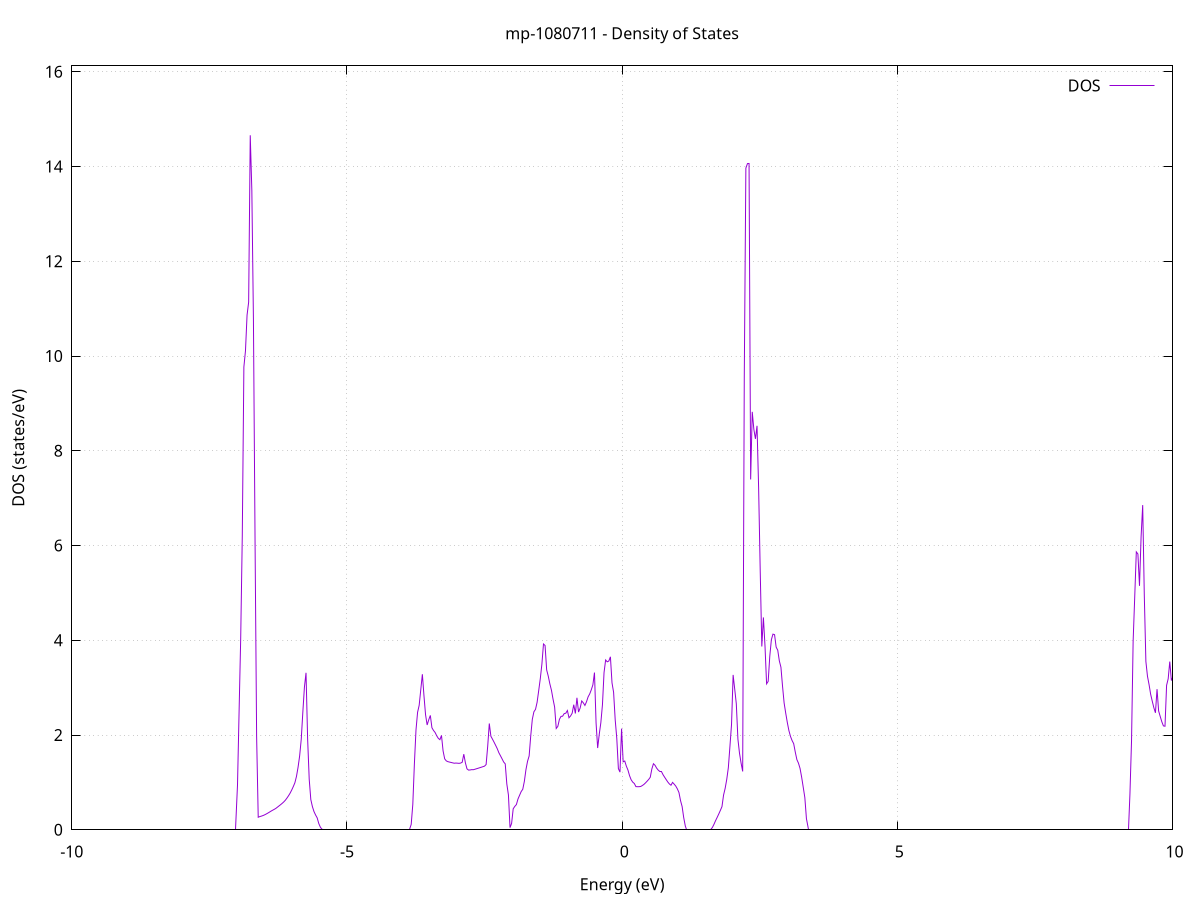 set title 'mp-1080711 - Density of States'
set xlabel 'Energy (eV)'
set ylabel 'DOS (states/eV)'
set grid
set xrange [-10:10]
set yrange [0:16.126]
set xzeroaxis lt -1
set terminal png size 800,600
set output 'mp-1080711_dos_gnuplot.png'
plot '-' using 1:2 with lines title 'DOS'
-25.521300 0.000000
-25.492400 0.000000
-25.463400 0.000000
-25.434500 0.000000
-25.405500 0.000000
-25.376600 0.000000
-25.347600 0.000000
-25.318600 0.000000
-25.289700 0.000000
-25.260700 0.000000
-25.231800 0.000000
-25.202800 0.000000
-25.173900 0.000000
-25.144900 0.000000
-25.115900 0.000000
-25.087000 0.000000
-25.058000 0.000000
-25.029100 0.000000
-25.000100 0.000000
-24.971200 0.000000
-24.942200 0.000000
-24.913200 0.000000
-24.884300 0.000000
-24.855300 0.000000
-24.826400 0.000000
-24.797400 0.000000
-24.768500 0.000000
-24.739500 0.000000
-24.710600 0.000000
-24.681600 0.000000
-24.652600 0.000000
-24.623700 0.000000
-24.594700 0.000000
-24.565800 0.000000
-24.536800 0.000000
-24.507900 0.000000
-24.478900 0.000000
-24.449900 0.000000
-24.421000 0.000000
-24.392000 0.000000
-24.363100 0.000000
-24.334100 0.000000
-24.305200 0.000000
-24.276200 0.000000
-24.247200 0.000000
-24.218300 0.000000
-24.189300 0.000000
-24.160400 0.000000
-24.131400 0.000000
-24.102500 0.000000
-24.073500 0.000000
-24.044500 0.000000
-24.015600 0.000000
-23.986600 0.000000
-23.957700 0.000000
-23.928700 0.000000
-23.899800 0.000000
-23.870800 0.000000
-23.841900 0.000000
-23.812900 0.000000
-23.783900 0.000000
-23.755000 0.000000
-23.726000 0.000000
-23.697100 0.000000
-23.668100 0.000000
-23.639200 0.000000
-23.610200 0.000000
-23.581200 0.000000
-23.552300 0.000000
-23.523300 0.000000
-23.494400 0.000000
-23.465400 0.000000
-23.436500 0.000000
-23.407500 0.000000
-23.378500 0.000000
-23.349600 0.000000
-23.320600 0.000000
-23.291700 0.000000
-23.262700 0.000000
-23.233800 0.000000
-23.204800 0.000000
-23.175800 0.000000
-23.146900 0.000000
-23.117900 0.000000
-23.089000 0.000000
-23.060000 0.000000
-23.031100 0.000000
-23.002100 0.000000
-22.973200 0.000000
-22.944200 0.000000
-22.915200 0.000000
-22.886300 0.634100
-22.857300 2.677400
-22.828400 5.682100
-22.799400 19.821500
-22.770500 5.798100
-22.741500 0.000000
-22.712500 0.000000
-22.683600 0.000000
-22.654600 0.000000
-22.625700 0.000000
-22.596700 0.000000
-22.567800 0.000000
-22.538800 0.000000
-22.509800 0.000000
-22.480900 0.000000
-22.451900 0.000000
-22.423000 0.000000
-22.394000 0.000000
-22.365100 0.000000
-22.336100 0.000000
-22.307100 0.000000
-22.278200 0.000000
-22.249200 0.000000
-22.220300 0.000000
-22.191300 0.000000
-22.162400 0.000000
-22.133400 0.000000
-22.104400 0.000000
-22.075500 0.000000
-22.046500 0.000000
-22.017600 0.000000
-21.988600 0.000000
-21.959700 0.000000
-21.930700 0.000000
-21.901800 0.000000
-21.872800 0.000000
-21.843800 0.000000
-21.814900 0.000000
-21.785900 0.000000
-21.757000 0.000000
-21.728000 0.000000
-21.699100 0.000000
-21.670100 0.000000
-21.641100 0.000000
-21.612200 0.000000
-21.583200 0.000000
-21.554300 0.000000
-21.525300 0.000000
-21.496400 0.000000
-21.467400 0.000000
-21.438400 0.000000
-21.409500 0.000000
-21.380500 0.000000
-21.351600 0.000000
-21.322600 0.000000
-21.293700 0.000000
-21.264700 0.000000
-21.235700 0.000000
-21.206800 0.000000
-21.177800 0.000000
-21.148900 0.000000
-21.119900 0.000000
-21.091000 0.000000
-21.062000 0.000000
-21.033100 0.000000
-21.004100 0.000000
-20.975100 0.000000
-20.946200 0.000000
-20.917200 0.000000
-20.888300 0.000000
-20.859300 0.000000
-20.830400 0.000000
-20.801400 0.000000
-20.772400 0.000000
-20.743500 0.000000
-20.714500 0.000000
-20.685600 0.000000
-20.656600 0.000000
-20.627700 0.000000
-20.598700 0.000000
-20.569700 0.000000
-20.540800 0.000000
-20.511800 0.000000
-20.482900 0.000000
-20.453900 0.000000
-20.425000 0.000000
-20.396000 0.000000
-20.367000 0.000000
-20.338100 0.000000
-20.309100 0.000000
-20.280200 0.000000
-20.251200 0.000000
-20.222300 0.000000
-20.193300 0.000000
-20.164400 0.000000
-20.135400 0.000000
-20.106400 0.000000
-20.077500 0.000000
-20.048500 0.000000
-20.019600 0.000000
-19.990600 0.000000
-19.961700 0.000000
-19.932700 0.000000
-19.903700 0.000000
-19.874800 0.000000
-19.845800 0.000000
-19.816900 0.000000
-19.787900 0.000000
-19.759000 0.000000
-19.730000 0.000000
-19.701000 0.000000
-19.672100 0.000000
-19.643100 0.000000
-19.614200 0.000000
-19.585200 0.000000
-19.556300 0.000000
-19.527300 0.000000
-19.498300 0.000000
-19.469400 0.000000
-19.440400 0.000000
-19.411500 0.000000
-19.382500 0.000000
-19.353600 0.000000
-19.324600 0.000000
-19.295600 0.000000
-19.266700 0.000000
-19.237700 0.000000
-19.208800 0.000000
-19.179800 0.000000
-19.150900 0.000000
-19.121900 0.000000
-19.093000 0.000000
-19.064000 0.000000
-19.035000 0.000000
-19.006100 0.000000
-18.977100 4.770000
-18.948200 21.086800
-18.919200 8.228800
-18.890300 12.491200
-18.861300 16.373700
-18.832300 20.002800
-18.803400 20.013600
-18.774400 0.000000
-18.745500 0.000000
-18.716500 0.000000
-18.687600 0.000000
-18.658600 0.000000
-18.629600 0.000000
-18.600700 0.000000
-18.571700 0.000000
-18.542800 0.000000
-18.513800 0.000000
-18.484900 0.000000
-18.455900 0.000000
-18.426900 0.000000
-18.398000 0.000000
-18.369000 0.000000
-18.340100 0.000000
-18.311100 0.000000
-18.282200 0.000000
-18.253200 0.000000
-18.224300 0.000000
-18.195300 0.000000
-18.166300 0.000000
-18.137400 0.000000
-18.108400 0.000000
-18.079500 0.000000
-18.050500 0.000000
-18.021600 0.000000
-17.992600 0.000000
-17.963600 0.000000
-17.934700 0.000000
-17.905700 0.000000
-17.876800 0.000000
-17.847800 0.000000
-17.818900 0.000000
-17.789900 0.000000
-17.760900 0.000000
-17.732000 0.000000
-17.703000 0.000000
-17.674100 0.000000
-17.645100 0.000000
-17.616200 0.000000
-17.587200 0.000000
-17.558200 0.000000
-17.529300 0.000000
-17.500300 0.000000
-17.471400 0.000000
-17.442400 0.000000
-17.413500 0.000000
-17.384500 0.000000
-17.355600 0.000000
-17.326600 0.000000
-17.297600 0.000000
-17.268700 0.000000
-17.239700 0.000000
-17.210800 0.000000
-17.181800 0.000000
-17.152900 0.000000
-17.123900 0.000000
-17.094900 0.000000
-17.066000 0.000000
-17.037000 0.000000
-17.008100 0.000000
-16.979100 0.000000
-16.950200 0.000000
-16.921200 0.000000
-16.892200 0.000000
-16.863300 0.000000
-16.834300 0.000000
-16.805400 0.000000
-16.776400 0.000000
-16.747500 0.000000
-16.718500 0.000000
-16.689500 0.000000
-16.660600 0.000000
-16.631600 0.000000
-16.602700 0.000000
-16.573700 0.000000
-16.544800 0.000000
-16.515800 0.000000
-16.486800 0.000000
-16.457900 0.000000
-16.428900 0.000000
-16.400000 0.000000
-16.371000 0.000000
-16.342100 0.000000
-16.313100 0.000000
-16.284200 0.000000
-16.255200 0.000000
-16.226200 0.000000
-16.197300 0.000000
-16.168300 0.000000
-16.139400 0.000000
-16.110400 0.000000
-16.081500 0.000000
-16.052500 0.000000
-16.023500 0.000000
-15.994600 0.000000
-15.965600 0.000000
-15.936700 0.000000
-15.907700 0.000000
-15.878800 0.000000
-15.849800 0.000000
-15.820800 0.000000
-15.791900 0.000000
-15.762900 0.000000
-15.734000 0.000000
-15.705000 0.000000
-15.676100 0.000000
-15.647100 0.000000
-15.618100 0.000000
-15.589200 0.000000
-15.560200 0.000000
-15.531300 0.000000
-15.502300 0.000000
-15.473400 0.000000
-15.444400 0.000000
-15.415500 0.000000
-15.386500 0.000000
-15.357500 0.000000
-15.328600 0.000000
-15.299600 0.000000
-15.270700 0.000000
-15.241700 0.000000
-15.212800 0.000000
-15.183800 0.000000
-15.154800 0.000000
-15.125900 0.000000
-15.096900 0.000000
-15.068000 0.000000
-15.039000 0.000000
-15.010100 0.000000
-14.981100 0.000000
-14.952100 0.000000
-14.923200 0.000000
-14.894200 0.000000
-14.865300 0.000000
-14.836300 0.000000
-14.807400 0.000000
-14.778400 0.000000
-14.749400 0.000000
-14.720500 0.000000
-14.691500 0.000000
-14.662600 0.000000
-14.633600 0.000000
-14.604700 0.000000
-14.575700 0.000000
-14.546800 0.000000
-14.517800 0.000000
-14.488800 0.000000
-14.459900 0.000000
-14.430900 0.000000
-14.402000 0.000000
-14.373000 0.000000
-14.344100 0.197000
-14.315100 1.148200
-14.286100 1.845000
-14.257200 2.532100
-14.228200 3.503400
-14.199300 4.932900
-14.170300 7.164500
-14.141400 9.710400
-14.112400 6.039100
-14.083400 7.860500
-14.054500 11.950400
-14.025500 9.537300
-13.996600 0.000000
-13.967600 0.000000
-13.938700 0.000000
-13.909700 0.000000
-13.880700 0.000000
-13.851800 0.000000
-13.822800 0.000000
-13.793900 0.000000
-13.764900 0.000000
-13.736000 0.000000
-13.707000 0.000000
-13.678000 0.000000
-13.649100 0.000000
-13.620100 0.000000
-13.591200 0.000000
-13.562200 0.000000
-13.533300 0.000000
-13.504300 0.000000
-13.475400 0.000000
-13.446400 0.000000
-13.417400 0.000000
-13.388500 0.000000
-13.359500 0.000000
-13.330600 0.000000
-13.301600 0.000000
-13.272700 0.000000
-13.243700 0.000000
-13.214700 0.000000
-13.185800 0.000000
-13.156800 0.000000
-13.127900 0.000000
-13.098900 0.000000
-13.070000 0.000000
-13.041000 0.000000
-13.012000 0.000000
-12.983100 0.000000
-12.954100 0.000000
-12.925200 0.000000
-12.896200 0.000000
-12.867300 0.000000
-12.838300 0.000000
-12.809300 0.000000
-12.780400 0.000000
-12.751400 0.000000
-12.722500 0.000000
-12.693500 0.000000
-12.664600 0.000000
-12.635600 0.000000
-12.606700 0.000000
-12.577700 0.000000
-12.548700 0.000000
-12.519800 0.000000
-12.490800 0.000000
-12.461900 0.000000
-12.432900 0.000000
-12.404000 0.000000
-12.375000 0.000000
-12.346000 0.000000
-12.317100 0.000000
-12.288100 0.000000
-12.259200 0.000000
-12.230200 0.000000
-12.201300 0.000000
-12.172300 0.000000
-12.143300 0.000000
-12.114400 0.000000
-12.085400 0.000000
-12.056500 0.000000
-12.027500 0.000000
-11.998600 0.000000
-11.969600 0.000000
-11.940600 0.000000
-11.911700 0.000000
-11.882700 0.000000
-11.853800 0.000000
-11.824800 0.000000
-11.795900 0.000000
-11.766900 0.000000
-11.738000 0.000000
-11.709000 0.000000
-11.680000 0.000000
-11.651100 0.000000
-11.622100 0.000000
-11.593200 0.000000
-11.564200 0.000000
-11.535300 0.000000
-11.506300 0.000000
-11.477300 0.000000
-11.448400 0.000000
-11.419400 0.000000
-11.390500 0.000000
-11.361500 2.386700
-11.332600 7.045300
-11.303600 8.568600
-11.274600 5.740100
-11.245700 4.006200
-11.216700 7.528800
-11.187800 9.254000
-11.158800 11.065800
-11.129900 10.073700
-11.100900 14.833700
-11.071900 12.538100
-11.043000 6.369600
-11.014000 3.242500
-10.985100 0.000000
-10.956100 0.000000
-10.927200 0.000000
-10.898200 0.000000
-10.869200 0.000000
-10.840300 0.000000
-10.811300 0.000000
-10.782400 0.000000
-10.753400 0.000000
-10.724500 0.000000
-10.695500 0.000000
-10.666600 0.000000
-10.637600 0.000000
-10.608600 0.000000
-10.579700 0.000000
-10.550700 0.000000
-10.521800 0.000000
-10.492800 0.000000
-10.463900 0.000000
-10.434900 0.000000
-10.405900 0.000000
-10.377000 0.000000
-10.348000 0.000000
-10.319100 0.000000
-10.290100 0.000000
-10.261200 0.000000
-10.232200 0.000000
-10.203200 0.000000
-10.174300 0.000000
-10.145300 0.000000
-10.116400 0.000000
-10.087400 0.000000
-10.058500 0.000000
-10.029500 0.000000
-10.000500 0.000000
-9.971600 0.000000
-9.942600 0.000000
-9.913700 0.000000
-9.884700 0.000000
-9.855800 0.000000
-9.826800 0.000000
-9.797900 0.000000
-9.768900 0.000000
-9.739900 0.000000
-9.711000 0.000000
-9.682000 0.000000
-9.653100 0.000000
-9.624100 0.000000
-9.595200 0.000000
-9.566200 0.000000
-9.537200 0.000000
-9.508300 0.000000
-9.479300 0.000000
-9.450400 0.000000
-9.421400 0.000000
-9.392500 0.000000
-9.363500 0.000000
-9.334500 0.000000
-9.305600 0.000000
-9.276600 0.000000
-9.247700 0.000000
-9.218700 0.000000
-9.189800 0.000000
-9.160800 0.000000
-9.131800 0.000000
-9.102900 0.000000
-9.073900 0.000000
-9.045000 0.000000
-9.016000 0.000000
-8.987100 0.000000
-8.958100 0.000000
-8.929200 0.000000
-8.900200 0.000000
-8.871200 0.000000
-8.842300 0.000000
-8.813300 0.000000
-8.784400 0.000000
-8.755400 0.000000
-8.726500 0.000000
-8.697500 0.000000
-8.668500 0.000000
-8.639600 0.000000
-8.610600 0.000000
-8.581700 0.000000
-8.552700 0.000000
-8.523800 0.000000
-8.494800 0.000000
-8.465800 0.000000
-8.436900 0.000000
-8.407900 0.000000
-8.379000 0.000000
-8.350000 0.000000
-8.321100 0.000000
-8.292100 0.000000
-8.263100 0.000000
-8.234200 0.000000
-8.205200 0.000000
-8.176300 0.000000
-8.147300 0.000000
-8.118400 0.000000
-8.089400 0.000000
-8.060400 0.000000
-8.031500 0.000000
-8.002500 0.000000
-7.973600 0.000000
-7.944600 0.000000
-7.915700 0.000000
-7.886700 0.000000
-7.857800 0.000000
-7.828800 0.000000
-7.799800 0.000000
-7.770900 0.000000
-7.741900 0.000000
-7.713000 0.000000
-7.684000 0.000000
-7.655100 0.000000
-7.626100 0.000000
-7.597100 0.000000
-7.568200 0.000000
-7.539200 0.000000
-7.510300 0.000000
-7.481300 0.000000
-7.452400 0.000000
-7.423400 0.000000
-7.394400 0.000000
-7.365500 0.000000
-7.336500 0.000000
-7.307600 0.000000
-7.278600 0.000000
-7.249700 0.000000
-7.220700 0.000000
-7.191700 0.000000
-7.162800 0.000000
-7.133800 0.000000
-7.104900 0.000000
-7.075900 0.000000
-7.047000 0.000000
-7.018000 0.000000
-6.989100 0.944100
-6.960100 2.499900
-6.931100 4.035700
-6.902200 6.198400
-6.873200 9.768900
-6.844300 10.108200
-6.815300 10.864900
-6.786400 11.139100
-6.757400 14.660400
-6.728400 13.492000
-6.699500 10.765100
-6.670500 6.153700
-6.641600 1.965500
-6.612600 0.264600
-6.583700 0.278500
-6.554700 0.288400
-6.525700 0.300300
-6.496800 0.315000
-6.467800 0.332600
-6.438900 0.351500
-6.409900 0.371700
-6.381000 0.392600
-6.352000 0.412000
-6.323000 0.430200
-6.294100 0.450000
-6.265100 0.476000
-6.236200 0.502400
-6.207200 0.528800
-6.178300 0.556900
-6.149300 0.587300
-6.120400 0.623100
-6.091400 0.667700
-6.062400 0.717200
-6.033500 0.772200
-6.004500 0.838300
-5.975600 0.911300
-5.946600 0.991600
-5.917700 1.126200
-5.888700 1.318700
-5.859700 1.560900
-5.830800 1.912600
-5.801800 2.485800
-5.772900 3.014400
-5.743900 3.313800
-5.715000 1.924900
-5.686000 1.066000
-5.657000 0.637900
-5.628100 0.489400
-5.599100 0.383700
-5.570200 0.312100
-5.541200 0.251100
-5.512300 0.132200
-5.483300 0.054700
-5.454300 0.010800
-5.425400 0.000000
-5.396400 0.000000
-5.367500 0.000000
-5.338500 0.000000
-5.309600 0.000000
-5.280600 0.000000
-5.251600 0.000000
-5.222700 0.000000
-5.193700 0.000000
-5.164800 0.000000
-5.135800 0.000000
-5.106900 0.000000
-5.077900 0.000000
-5.049000 0.000000
-5.020000 0.000000
-4.991000 0.000000
-4.962100 0.000000
-4.933100 0.000000
-4.904200 0.000000
-4.875200 0.000000
-4.846300 0.000000
-4.817300 0.000000
-4.788300 0.000000
-4.759400 0.000000
-4.730400 0.000000
-4.701500 0.000000
-4.672500 0.000000
-4.643600 0.000000
-4.614600 0.000000
-4.585600 0.000000
-4.556700 0.000000
-4.527700 0.000000
-4.498800 0.000000
-4.469800 0.000000
-4.440900 0.000000
-4.411900 0.000000
-4.382900 0.000000
-4.354000 0.000000
-4.325000 0.000000
-4.296100 0.000000
-4.267100 0.000000
-4.238200 0.000000
-4.209200 0.000000
-4.180300 0.000000
-4.151300 0.000000
-4.122300 0.000000
-4.093400 0.000000
-4.064400 0.000000
-4.035500 0.000000
-4.006500 0.000000
-3.977600 0.000000
-3.948600 0.000000
-3.919600 0.000000
-3.890700 0.000000
-3.861700 0.000000
-3.832800 0.114400
-3.803800 0.535300
-3.774900 1.394200
-3.745900 2.105300
-3.716900 2.479600
-3.688000 2.628300
-3.659000 2.957000
-3.630100 3.283100
-3.601100 2.832300
-3.572200 2.429600
-3.543200 2.212300
-3.514200 2.322200
-3.485300 2.414500
-3.456300 2.153800
-3.427400 2.096100
-3.398400 2.053600
-3.369500 1.984700
-3.340500 1.930300
-3.311600 1.902400
-3.282600 1.991700
-3.253600 1.665300
-3.224700 1.498000
-3.195700 1.454600
-3.166800 1.438200
-3.137800 1.429500
-3.108900 1.421100
-3.079900 1.412900
-3.050900 1.405000
-3.022000 1.408400
-2.993000 1.406000
-2.964100 1.402300
-2.935100 1.407600
-2.906200 1.425100
-2.877200 1.596300
-2.848200 1.413700
-2.819300 1.286200
-2.790300 1.259500
-2.761400 1.262900
-2.732400 1.269300
-2.703500 1.267900
-2.674500 1.278100
-2.645500 1.288500
-2.616600 1.299000
-2.587600 1.309800
-2.558700 1.320700
-2.529700 1.331800
-2.500800 1.343100
-2.471800 1.376500
-2.442800 1.763700
-2.413900 2.243700
-2.384900 1.974800
-2.356000 1.912800
-2.327000 1.848300
-2.298100 1.781200
-2.269100 1.711500
-2.240200 1.626300
-2.211200 1.563200
-2.182200 1.498300
-2.153300 1.431400
-2.124300 1.391200
-2.095400 0.966400
-2.066400 0.734600
-2.037500 0.044900
-2.008500 0.133600
-1.979500 0.442800
-1.950600 0.493600
-1.921600 0.532200
-1.892700 0.649600
-1.863700 0.728200
-1.834800 0.805800
-1.805800 0.854900
-1.776800 1.022600
-1.747900 1.269100
-1.718900 1.445700
-1.690000 1.558100
-1.661000 1.981600
-1.632100 2.332800
-1.603100 2.491500
-1.574100 2.542000
-1.545200 2.691700
-1.516200 2.937800
-1.487300 3.190200
-1.458300 3.495000
-1.429400 3.921700
-1.400400 3.890300
-1.371500 3.374200
-1.342500 3.243200
-1.313500 3.080300
-1.284600 2.945700
-1.255600 2.757300
-1.226700 2.589800
-1.197700 2.138600
-1.168800 2.182100
-1.139800 2.330500
-1.110800 2.393400
-1.081900 2.397900
-1.052900 2.452400
-1.024000 2.460400
-0.995000 2.517500
-0.966100 2.364800
-0.937100 2.402500
-0.908100 2.461100
-0.879200 2.641100
-0.850200 2.455300
-0.821300 2.785800
-0.792300 2.485200
-0.763400 2.568800
-0.734400 2.719700
-0.705400 2.680000
-0.676500 2.624700
-0.647500 2.702200
-0.618600 2.806100
-0.589600 2.867700
-0.560700 2.955000
-0.531700 3.059700
-0.502800 3.318800
-0.473800 2.256300
-0.444800 1.725500
-0.415900 2.016300
-0.386900 2.262900
-0.358000 2.637800
-0.329000 3.317700
-0.300100 3.584400
-0.271100 3.545900
-0.242100 3.561800
-0.213200 3.651500
-0.184200 3.101900
-0.155300 2.902400
-0.126300 2.323700
-0.097400 1.929600
-0.068400 1.291000
-0.039400 1.217400
-0.010500 2.135600
0.018500 1.434400
0.047400 1.451300
0.076400 1.342600
0.105300 1.261600
0.134300 1.142600
0.163300 1.056600
0.192200 1.006000
0.221200 0.977000
0.250100 0.911300
0.279100 0.909200
0.308000 0.909700
0.337000 0.914100
0.366000 0.933600
0.394900 0.956900
0.423900 0.989000
0.452800 1.024400
0.481800 1.062500
0.510700 1.108300
0.539700 1.283300
0.568600 1.394300
0.597600 1.361500
0.626600 1.301600
0.655500 1.259600
0.684500 1.230800
0.713400 1.230700
0.742400 1.164000
0.771300 1.111000
0.800300 1.059300
0.829300 1.008500
0.858200 0.967300
0.887200 0.940200
0.916100 1.000200
0.945100 0.963800
0.974000 0.923000
1.003000 0.864100
1.032000 0.787100
1.060900 0.615900
1.089900 0.489700
1.118800 0.255800
1.147800 0.079400
1.176700 0.000000
1.205700 0.000000
1.234700 0.000000
1.263600 0.000000
1.292600 0.000000
1.321500 0.000000
1.350500 0.000000
1.379400 0.000000
1.408400 0.000000
1.437300 0.000000
1.466300 0.000000
1.495300 0.000000
1.524200 0.000000
1.553200 0.000000
1.582100 0.000000
1.611100 0.006900
1.640000 0.049300
1.669000 0.116700
1.698000 0.193000
1.726900 0.262300
1.755900 0.334500
1.784800 0.409800
1.813800 0.488000
1.842700 0.732000
1.871700 0.874400
1.900700 1.064100
1.929600 1.311200
1.958600 1.760400
1.987500 2.223000
2.016500 3.269300
2.045400 2.969300
2.074400 2.659500
2.103400 1.914600
2.132300 1.615800
2.161300 1.407100
2.190200 1.231700
2.219200 9.545500
2.248100 13.967900
2.277100 14.063600
2.306000 14.065500
2.335000 7.394500
2.364000 8.822500
2.392900 8.456300
2.421900 8.252200
2.450800 8.527900
2.479800 7.218300
2.508700 5.472600
2.537700 3.869300
2.566700 4.482500
2.595600 3.883200
2.624600 3.080600
2.653500 3.133500
2.682500 3.660900
2.711400 4.011900
2.740400 4.130300
2.769400 4.119000
2.798300 3.855800
2.827300 3.790200
2.856200 3.565100
2.885200 3.431500
2.914100 3.033600
2.943100 2.677600
2.972100 2.462600
3.001000 2.265700
3.030000 2.093700
3.058900 1.971400
3.087900 1.883300
3.116800 1.818200
3.145800 1.640600
3.174800 1.481300
3.203700 1.406600
3.232700 1.294000
3.261600 1.110700
3.290600 0.896500
3.319500 0.680800
3.348500 0.234600
3.377400 0.000000
3.406400 0.000000
3.435400 0.000000
3.464300 0.000000
3.493300 0.000000
3.522200 0.000000
3.551200 0.000000
3.580100 0.000000
3.609100 0.000000
3.638100 0.000000
3.667000 0.000000
3.696000 0.000000
3.724900 0.000000
3.753900 0.000000
3.782800 0.000000
3.811800 0.000000
3.840800 0.000000
3.869700 0.000000
3.898700 0.000000
3.927600 0.000000
3.956600 0.000000
3.985500 0.000000
4.014500 0.000000
4.043500 0.000000
4.072400 0.000000
4.101400 0.000000
4.130300 0.000000
4.159300 0.000000
4.188200 0.000000
4.217200 0.000000
4.246100 0.000000
4.275100 0.000000
4.304100 0.000000
4.333000 0.000000
4.362000 0.000000
4.390900 0.000000
4.419900 0.000000
4.448800 0.000000
4.477800 0.000000
4.506800 0.000000
4.535700 0.000000
4.564700 0.000000
4.593600 0.000000
4.622600 0.000000
4.651500 0.000000
4.680500 0.000000
4.709500 0.000000
4.738400 0.000000
4.767400 0.000000
4.796300 0.000000
4.825300 0.000000
4.854200 0.000000
4.883200 0.000000
4.912200 0.000000
4.941100 0.000000
4.970100 0.000000
4.999000 0.000000
5.028000 0.000000
5.056900 0.000000
5.085900 0.000000
5.114800 0.000000
5.143800 0.000000
5.172800 0.000000
5.201700 0.000000
5.230700 0.000000
5.259600 0.000000
5.288600 0.000000
5.317500 0.000000
5.346500 0.000000
5.375500 0.000000
5.404400 0.000000
5.433400 0.000000
5.462300 0.000000
5.491300 0.000000
5.520200 0.000000
5.549200 0.000000
5.578200 0.000000
5.607100 0.000000
5.636100 0.000000
5.665000 0.000000
5.694000 0.000000
5.722900 0.000000
5.751900 0.000000
5.780900 0.000000
5.809800 0.000000
5.838800 0.000000
5.867700 0.000000
5.896700 0.000000
5.925600 0.000000
5.954600 0.000000
5.983600 0.000000
6.012500 0.000000
6.041500 0.000000
6.070400 0.000000
6.099400 0.000000
6.128300 0.000000
6.157300 0.000000
6.186200 0.000000
6.215200 0.000000
6.244200 0.000000
6.273100 0.000000
6.302100 0.000000
6.331000 0.000000
6.360000 0.000000
6.388900 0.000000
6.417900 0.000000
6.446900 0.000000
6.475800 0.000000
6.504800 0.000000
6.533700 0.000000
6.562700 0.000000
6.591600 0.000000
6.620600 0.000000
6.649600 0.000000
6.678500 0.000000
6.707500 0.000000
6.736400 0.000000
6.765400 0.000000
6.794300 0.000000
6.823300 0.000000
6.852300 0.000000
6.881200 0.000000
6.910200 0.000000
6.939100 0.000000
6.968100 0.000000
6.997000 0.000000
7.026000 0.000000
7.054900 0.000000
7.083900 0.000000
7.112900 0.000000
7.141800 0.000000
7.170800 0.000000
7.199700 0.000000
7.228700 0.000000
7.257600 0.000000
7.286600 0.000000
7.315600 0.000000
7.344500 0.000000
7.373500 0.000000
7.402400 0.000000
7.431400 0.000000
7.460300 0.000000
7.489300 0.000000
7.518300 0.000000
7.547200 0.000000
7.576200 0.000000
7.605100 0.000000
7.634100 0.000000
7.663000 0.000000
7.692000 0.000000
7.721000 0.000000
7.749900 0.000000
7.778900 0.000000
7.807800 0.000000
7.836800 0.000000
7.865700 0.000000
7.894700 0.000000
7.923600 0.000000
7.952600 0.000000
7.981600 0.000000
8.010500 0.000000
8.039500 0.000000
8.068400 0.000000
8.097400 0.000000
8.126300 0.000000
8.155300 0.000000
8.184300 0.000000
8.213200 0.000000
8.242200 0.000000
8.271100 0.000000
8.300100 0.000000
8.329000 0.000000
8.358000 0.000000
8.387000 0.000000
8.415900 0.000000
8.444900 0.000000
8.473800 0.000000
8.502800 0.000000
8.531700 0.000000
8.560700 0.000000
8.589700 0.000000
8.618600 0.000000
8.647600 0.000000
8.676500 0.000000
8.705500 0.000000
8.734400 0.000000
8.763400 0.000000
8.792400 0.000000
8.821300 0.000000
8.850300 0.000000
8.879200 0.000000
8.908200 0.000000
8.937100 0.000000
8.966100 0.000000
8.995000 0.000000
9.024000 0.000000
9.053000 0.000000
9.081900 0.000000
9.110900 0.000000
9.139800 0.000000
9.168800 0.000000
9.197700 0.000000
9.226700 0.753800
9.255700 1.879600
9.284600 3.975900
9.313600 4.913000
9.342500 5.866600
9.371500 5.821700
9.400400 5.149800
9.429400 6.185600
9.458400 6.853900
9.487300 4.967000
9.516300 3.554000
9.545200 3.242100
9.574200 3.065200
9.603100 2.860600
9.632100 2.715100
9.661100 2.576700
9.690000 2.469000
9.719000 2.967900
9.747900 2.508600
9.776900 2.392300
9.805800 2.280900
9.834800 2.193000
9.863700 2.186100
9.892700 3.049500
9.921700 3.187600
9.950600 3.551300
9.979600 3.150600
10.008500 3.236500
10.037500 3.363000
10.066400 3.466400
10.095400 3.169500
10.124400 3.302800
10.153300 3.641600
10.182300 6.917900
10.211200 11.440100
10.240200 7.869600
10.269100 6.037200
10.298100 4.920700
10.327100 4.592200
10.356000 3.925100
10.385000 3.227400
10.413900 2.725900
10.442900 2.500400
10.471800 3.781900
10.500800 0.399400
10.529800 0.281200
10.558700 0.184900
10.587700 0.087100
10.616600 0.101600
10.645600 0.113800
10.674500 0.146300
10.703500 0.167600
10.732400 0.193800
10.761400 0.221500
10.790400 0.250700
10.819300 0.281400
10.848300 0.333000
10.877200 0.379300
10.906200 0.390600
10.935100 0.430300
10.964100 0.469500
10.993100 0.509700
11.022000 0.553200
11.051000 0.603900
11.079900 0.662200
11.108900 0.760600
11.137800 0.892400
11.166800 1.023300
11.195800 1.138100
11.224700 1.163100
11.253700 1.189900
11.282600 1.186000
11.311600 1.176800
11.340500 1.165600
11.369500 1.162200
11.398500 1.190800
11.427400 1.195400
11.456400 1.190700
11.485300 1.180500
11.514300 1.182600
11.543200 1.223600
11.572200 1.226300
11.601200 1.260000
11.630100 1.109900
11.659100 0.992700
11.688000 0.856500
11.717000 0.739600
11.745900 0.664600
11.774900 0.585900
11.803800 0.549200
11.832800 0.491800
11.861800 0.414500
11.890700 0.362900
11.919700 0.307300
11.948600 0.312800
11.977600 0.365800
12.006500 0.346200
12.035500 0.318300
12.064500 0.324600
12.093400 0.353700
12.122400 0.432800
12.151300 0.515600
12.180300 0.602100
12.209200 0.699800
12.238200 0.837500
12.267200 0.992100
12.296100 1.153100
12.325100 1.365100
12.354000 1.630700
12.383000 2.030200
12.411900 3.190600
12.440900 5.859800
12.469900 7.037200
12.498800 7.371800
12.527800 7.728800
12.556700 6.941300
12.585700 4.743200
12.614600 5.192600
12.643600 6.017000
12.672500 9.379200
12.701500 5.132400
12.730500 4.040900
12.759400 4.015400
12.788400 3.574300
12.817300 3.222800
12.846300 2.947200
12.875200 2.882000
12.904200 4.245600
12.933200 1.430000
12.962100 2.142700
12.991100 4.955100
13.020000 5.421100
13.049000 5.146100
13.077900 4.154000
13.106900 4.300200
13.135900 4.930400
13.164800 6.238200
13.193800 7.841800
13.222700 9.685600
13.251700 5.432000
13.280600 6.281600
13.309600 8.357900
13.338600 6.965800
13.367500 6.250900
13.396500 5.633400
13.425400 4.942200
13.454400 2.040800
13.483300 3.481900
13.512300 0.775500
13.541200 0.604600
13.570200 0.502900
13.599200 0.459200
13.628100 0.451800
13.657100 0.446100
13.686000 0.442000
13.715000 0.439100
13.743900 0.437100
13.772900 0.438700
13.801900 0.440800
13.830800 0.443000
13.859800 0.445200
13.888700 0.448200
13.917700 0.454200
13.946600 0.460500
13.975600 0.467000
14.004600 0.473700
14.033500 0.480700
14.062500 0.490000
14.091400 0.501000
14.120400 0.513400
14.149300 0.526600
14.178300 0.541300
14.207300 0.557400
14.236200 0.574000
14.265200 0.592500
14.294100 0.612500
14.323100 0.636000
14.352000 0.679600
14.381000 0.708600
14.410000 0.744900
14.438900 0.809400
14.467900 0.806500
14.496800 0.800500
14.525800 0.787800
14.554700 0.768400
14.583700 0.740100
14.612600 0.694600
14.641600 0.646800
14.670600 0.620700
14.699500 0.604200
14.728500 0.752200
14.757400 0.679400
14.786400 0.665900
14.815300 0.685400
14.844300 0.734500
14.873300 0.891800
14.902200 1.043600
14.931200 1.139800
14.960100 1.176500
14.989100 1.236200
15.018000 1.334100
15.047000 1.567900
15.076000 1.425500
15.104900 1.519400
15.133900 1.626900
15.162800 1.741800
15.191800 1.839500
15.220700 2.012500
15.249700 2.078900
15.278700 2.184900
15.307600 2.611100
15.336600 2.802600
15.365500 3.123300
15.394500 3.643700
15.423400 3.507000
15.452400 3.475600
15.481300 3.456200
15.510300 3.455500
15.539300 3.514200
15.568200 3.737300
15.597200 3.910900
15.626100 3.523700
15.655100 3.486000
15.684000 2.772100
15.713000 2.505700
15.742000 2.057900
15.770900 1.254200
15.799900 1.196800
15.828800 1.185700
15.857800 1.185200
15.886700 1.243000
15.915700 1.301200
15.944700 1.324900
15.973600 1.483700
16.002600 1.627100
16.031500 1.537800
16.060500 1.596700
16.089400 1.584300
16.118400 1.541600
16.147400 1.493500
16.176300 1.309300
16.205300 1.184800
16.234200 1.062700
16.263200 0.951200
16.292100 0.850000
16.321100 0.781000
16.350000 0.702300
16.379000 0.633300
16.408000 0.583000
16.436900 0.594800
16.465900 0.693400
16.494800 0.802700
16.523800 0.860800
16.552700 0.852300
16.581700 0.808200
16.610700 0.590600
16.639600 0.538900
16.668600 0.501100
16.697500 0.476900
16.726500 0.472200
16.755400 0.438100
16.784400 0.405400
16.813400 0.428300
16.842300 0.549200
16.871300 0.615600
16.900200 0.702600
16.929200 0.830400
16.958100 1.322100
16.987100 1.555000
17.016100 1.843000
17.045000 2.096400
17.074000 2.976700
17.102900 3.650500
17.131900 3.906600
17.160800 3.697600
17.189800 2.928900
17.218800 2.703100
17.247700 2.209000
17.276700 2.179500
17.305600 1.863800
17.334600 1.828100
17.363500 1.853800
17.392500 1.798800
17.421400 1.863900
17.450400 1.750200
17.479400 1.910900
17.508300 1.833400
17.537300 1.815300
17.566200 1.768600
17.595200 1.491000
17.624100 1.231000
17.653100 1.199100
17.682100 1.194300
17.711000 1.088100
17.740000 1.061500
17.768900 1.048900
17.797900 1.034000
17.826800 1.029000
17.855800 0.908200
17.884800 0.893200
17.913700 0.947600
17.942700 0.971600
17.971600 0.974900
18.000600 0.993200
18.029500 1.043800
18.058500 1.047800
18.087500 1.035000
18.116400 1.417300
18.145400 0.811100
18.174300 0.756800
18.203300 0.756800
18.232200 0.823900
18.261200 0.822900
18.290100 0.842000
18.319100 0.862400
18.348100 0.882800
18.377000 0.887300
18.406000 0.880500
18.434900 0.874500
18.463900 0.876000
18.492800 0.878700
18.521800 0.875000
18.550800 0.879000
18.579700 0.877200
18.608700 0.937000
18.637600 1.009300
18.666600 1.147000
18.695500 1.232000
18.724500 1.316900
18.753500 1.202700
18.782400 1.169200
18.811400 1.137900
18.840300 1.141300
18.869300 1.157000
18.898200 1.163100
18.927200 1.169100
18.956200 1.176800
18.985100 1.183400
19.014100 1.210200
19.043000 1.239200
19.072000 1.363200
19.100900 1.240500
19.129900 1.241700
19.158800 1.250900
19.187800 1.269400
19.216800 1.295000
19.245700 1.329200
19.274700 1.519100
19.303600 1.755500
19.332600 2.068200
19.361500 2.387300
19.390500 2.435200
19.419500 2.431900
19.448400 2.450500
19.477400 2.349200
19.506300 2.143200
19.535300 1.851200
19.564200 1.554900
19.593200 1.277500
19.622200 1.067800
19.651100 0.985200
19.680100 0.915400
19.709000 0.973000
19.738000 0.988000
19.766900 1.024900
19.795900 1.089900
19.824900 1.193100
19.853800 1.301300
19.882800 1.357000
19.911700 1.433400
19.940700 1.521800
19.969600 1.633400
19.998600 1.883000
20.027600 1.663100
20.056500 1.565600
20.085500 1.471200
20.114400 1.384800
20.143400 1.254300
20.172300 1.153800
20.201300 0.925100
20.230200 0.746800
20.259200 0.645400
20.288200 0.576900
20.317100 0.633400
20.346100 0.465800
20.375000 0.327700
20.404000 0.305800
20.432900 0.369000
20.461900 0.461000
20.490900 0.548300
20.519800 0.637600
20.548800 0.728900
20.577700 0.822200
20.606700 0.922800
20.635600 1.111400
20.664600 1.159700
20.693600 1.138200
20.722500 1.157000
20.751500 1.150500
20.780400 1.153300
20.809400 1.160000
20.838300 1.078000
20.867300 1.008300
20.896300 0.948400
20.925200 0.880800
20.954200 0.842900
20.983100 0.810500
21.012100 0.784500
21.041000 0.769900
21.070000 0.781600
21.098900 0.799600
21.127900 0.827800
21.156900 0.921800
21.185800 1.135500
21.214800 1.300500
21.243700 1.781600
21.272700 2.123200
21.301600 4.078400
21.330600 5.957300
21.359600 5.141900
21.388500 3.489500
21.417500 2.655100
21.446400 2.138400
21.475400 1.737300
21.504300 1.491400
21.533300 1.421400
21.562300 1.336400
21.591200 1.263100
21.620200 1.166000
21.649100 1.147100
21.678100 1.142400
21.707000 1.153100
21.736000 1.179800
21.765000 1.211200
21.793900 1.379000
21.822900 1.294000
21.851800 1.279100
21.880800 1.251100
21.909700 1.197500
21.938700 1.262400
21.967600 1.354800
21.996600 1.311200
22.025600 1.356800
22.054500 1.417600
22.083500 1.322100
22.112400 1.292500
22.141400 1.257000
22.170300 1.211600
22.199300 1.141300
22.228300 1.111900
22.257200 1.089400
22.286200 1.053000
22.315100 1.024000
22.344100 1.093500
22.373000 0.973500
22.402000 1.058600
22.431000 1.161400
22.459900 1.874600
22.488900 1.454200
22.517800 1.293800
22.546800 1.138400
22.575700 1.036400
22.604700 0.938400
22.633700 0.880400
22.662600 0.848000
22.691600 0.828200
22.720500 0.812800
22.749500 0.808900
22.778400 0.812500
22.807400 0.874700
22.836400 0.879100
22.865300 0.869000
22.894300 0.901400
22.923200 1.131300
22.952200 1.204800
22.981100 1.402500
23.010100 1.507400
23.039000 1.524800
23.068000 1.384300
23.097000 1.361200
23.125900 1.371700
23.154900 1.276700
23.183800 1.515800
23.212800 1.585400
23.241700 1.619800
23.270700 1.712400
23.299700 1.828900
23.328600 2.271300
23.357600 3.086800
23.386500 3.648200
23.415500 3.797000
23.444400 4.001900
23.473400 4.188400
23.502400 4.057700
23.531300 4.000300
23.560300 4.030800
23.589200 4.514800
23.618200 4.557500
23.647100 4.082800
23.676100 2.825800
23.705100 4.017800
23.734000 2.413700
23.763000 2.395600
23.791900 2.358300
23.820900 2.670600
23.849800 2.396300
23.878800 2.307500
23.907700 2.336400
23.936700 2.369400
23.965700 1.646400
23.994600 1.032900
24.023600 1.042900
24.052500 1.675200
24.081500 1.554100
24.110400 1.662200
24.139400 2.039700
24.168400 2.696000
24.197300 3.467000
24.226300 4.285800
24.255200 6.004300
24.284200 4.329300
24.313100 1.981100
24.342100 1.038400
24.371100 0.112200
24.400000 0.000000
24.429000 0.000000
24.457900 0.000000
24.486900 0.000000
24.515800 0.000000
24.544800 0.000000
24.573800 0.000000
24.602700 0.000000
24.631700 0.000000
24.660600 0.000000
24.689600 0.000000
24.718500 0.000000
24.747500 0.000000
24.776400 0.000000
24.805400 0.000000
24.834400 0.000000
24.863300 0.000000
24.892300 0.000000
24.921200 0.000000
24.950200 0.000000
24.979100 0.408100
25.008100 1.070200
25.037100 1.754600
25.066000 1.909400
25.095000 1.980700
25.123900 1.948000
25.152900 2.153100
25.181800 1.476000
25.210800 1.339600
25.239800 1.202700
25.268700 1.245800
25.297700 0.843100
25.326600 0.794300
25.355600 0.788000
25.384500 0.781000
25.413500 0.780700
25.442500 0.782400
25.471400 0.796200
25.500400 0.806600
25.529300 0.815600
25.558300 0.849900
25.587200 0.874400
25.616200 0.937600
25.645200 0.958500
25.674100 0.947900
25.703100 0.901300
25.732000 0.844500
25.761000 0.787800
25.789900 0.732600
25.818900 0.696500
25.847800 0.661300
25.876800 0.627000
25.905800 0.490400
25.934700 0.558400
25.963700 0.687400
25.992600 0.903000
26.021600 1.181000
26.050500 1.350400
26.079500 1.494600
26.108500 1.517900
26.137400 1.585800
26.166400 1.646100
26.195300 1.699200
26.224300 1.921700
26.253200 2.181000
26.282200 2.322800
26.311200 2.431900
26.340100 2.386000
26.369100 2.435100
26.398000 2.305700
26.427000 1.976400
26.455900 1.892600
26.484900 1.784900
26.513900 1.776300
26.542800 1.785300
26.571800 1.845700
26.600700 2.054900
26.629700 2.859300
26.658600 3.961300
26.687600 4.371600
26.716500 4.184100
26.745500 3.645100
26.774500 3.482300
26.803400 3.277500
26.832400 2.911200
26.861300 2.930300
26.890300 3.020300
26.919200 3.165200
26.948200 3.159100
26.977200 3.041800
27.006100 3.056000
27.035100 2.717300
27.064000 2.274400
27.093000 2.032500
27.121900 2.183400
27.150900 2.560800
27.179900 3.095400
27.208800 3.251400
27.237800 3.002900
27.266700 2.816000
27.295700 2.623100
27.324600 2.813500
27.353600 2.996300
27.382600 2.740700
27.411500 2.662700
27.440500 2.522400
27.469400 2.332100
27.498400 2.215600
27.527300 2.164700
27.556300 2.219700
27.585200 1.923400
27.614200 2.052100
27.643200 2.321500
27.672100 2.316700
27.701100 2.384000
27.730000 1.980500
27.759000 1.303400
27.787900 1.139200
27.816900 1.090100
27.845900 1.095000
27.874800 1.154700
27.903800 1.165000
27.932700 1.254400
27.961700 1.258100
27.990600 1.266000
28.019600 1.249500
28.048600 1.192600
28.077500 1.200000
28.106500 1.190600
28.135400 1.175300
28.164400 1.154200
28.193300 1.116900
28.222300 1.058800
28.251300 1.002200
28.280200 0.961600
28.309200 1.021100
28.338100 0.997600
28.367100 0.927700
28.396000 0.888100
28.425000 0.878300
28.454000 0.924600
28.482900 1.207900
28.511900 1.101800
28.540800 1.139200
28.569800 1.206600
28.598700 1.315800
28.627700 1.542100
28.656600 1.869600
28.685600 2.284700
28.714600 3.647200
28.743500 3.592000
28.772500 3.471800
28.801400 3.385100
28.830400 3.201000
28.859300 2.697600
28.888300 1.899900
28.917300 1.131800
28.946200 0.802300
28.975200 0.648600
29.004100 0.821700
29.033100 1.277100
29.062000 2.666400
29.091000 2.769800
29.120000 2.478000
29.148900 2.387400
29.177900 1.799500
29.206800 1.404900
29.235800 1.121900
29.264700 1.007000
29.293700 0.918900
29.322700 0.839000
29.351600 0.705400
29.380600 0.668000
29.409500 0.642600
29.438500 0.646800
29.467400 0.661100
29.496400 0.682600
29.525300 0.706200
29.554300 0.659700
29.583300 0.568100
29.612200 0.335100
29.641200 0.240500
29.670100 0.143800
29.699100 0.020500
29.728000 0.000200
29.757000 0.000000
29.786000 0.000000
29.814900 0.000000
29.843900 0.000000
29.872800 0.000000
29.901800 0.000000
29.930700 0.000000
29.959700 0.000000
29.988700 0.000000
30.017600 0.000000
30.046600 0.000000
30.075500 0.000000
30.104500 0.000000
30.133400 0.000000
30.162400 0.000000
30.191400 0.000000
30.220300 0.000000
30.249300 0.000000
30.278200 0.000000
30.307200 0.000000
30.336100 0.000000
30.365100 0.000000
30.394000 0.000000
30.423000 0.000000
30.452000 0.000000
30.480900 0.000000
30.509900 0.000000
30.538800 0.000000
30.567800 0.000000
30.596700 0.000000
30.625700 0.000000
30.654700 0.000000
30.683600 0.000000
30.712600 0.000000
30.741500 0.000000
30.770500 0.000000
30.799400 0.000000
30.828400 0.000000
30.857400 0.000000
30.886300 0.000000
30.915300 0.000000
30.944200 0.000000
30.973200 0.000000
31.002100 0.000000
31.031100 0.000000
31.060100 0.000000
31.089000 0.000000
31.118000 0.000000
31.146900 0.000000
31.175900 0.000000
31.204800 0.000000
31.233800 0.000000
31.262700 0.000000
31.291700 0.000000
31.320700 0.000000
31.349600 0.000000
31.378600 0.000000
31.407500 0.000000
31.436500 0.000000
31.465400 0.000000
31.494400 0.000000
31.523400 0.000000
31.552300 0.000000
31.581300 0.000000
31.610200 0.000000
31.639200 0.000000
31.668100 0.000000
31.697100 0.000000
31.726100 0.000000
31.755000 0.000000
31.784000 0.000000
31.812900 0.000000
31.841900 0.000000
31.870800 0.000000
31.899800 0.000000
31.928800 0.000000
31.957700 0.000000
31.986700 0.000000
32.015600 0.000000
32.044600 0.000000
32.073500 0.000000
32.102500 0.000000
32.131500 0.000000
32.160400 0.000000
32.189400 0.000000
32.218300 0.000000
32.247300 0.000000
32.276200 0.000000
32.305200 0.000000
32.334100 0.000000
32.363100 0.000000
32.392100 0.000000
e
